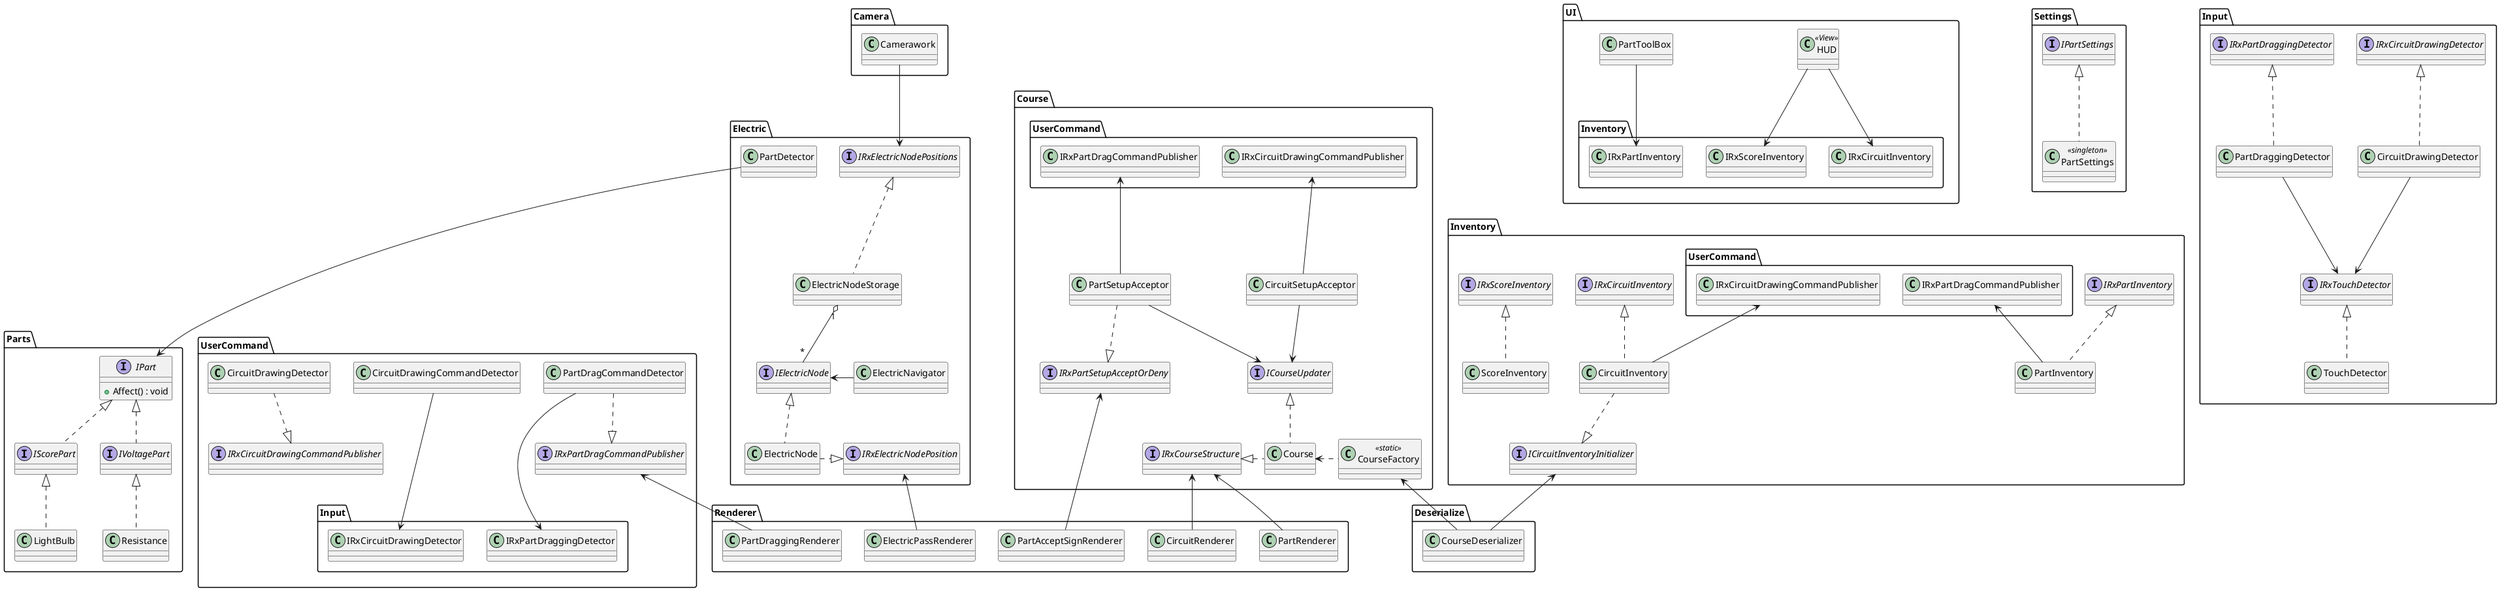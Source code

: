 @startuml ElSchema

namespace UI {
    class HUD <<View>>
    HUD --> Inventory.IRxCircuitInventory
    HUD --> Inventory.IRxScoreInventory

    class PartToolBox
    PartToolBox --> Inventory.IRxPartInventory
}

namespace Inventory {
    ' 所持している電気回路部品の個数を管理する
    class PartInventory
    interface IRxPartInventory
    IRxPartInventory <|.. PartInventory
    UserCommand.IRxPartDragCommandPublisher <-- PartInventory
    ' 所持している導線の長さを管理する
    class CircuitInventory
    interface IRxCircuitInventory
    IRxCircuitInventory <|.. CircuitInventory
    interface ICircuitInventoryInitializer
    CircuitInventory ..|> ICircuitInventoryInitializer
    UserCommand.IRxCircuitDrawingCommandPublisher <-- CircuitInventory
    ' 所持しているスコアを管理する
    class ScoreInventory
    interface IRxScoreInventory
    IRxScoreInventory <|.. ScoreInventory
}

namespace Course {
    ' コースそのもの
    class Course
    ' コース情報を更新する
    interface ICourseUpdater
    ' コースの構造（どこに何があるかなど）の変化を配信する
    interface IRxCourseStructure
    ICourseUpdater <|.. Course
    IRxCourseStructure <|. Course

    class CourseFactory<<static>>
    CourseFactory .left> Course

    ' 電気回路部品の設置可否を判断する
    class PartSetupAcceptor
    UserCommand.IRxPartDragCommandPublisher <-- PartSetupAcceptor
    ' 受け付けた部品配置承認依頼の承認・否認を配信する
    interface IRxPartSetupAcceptOrDeny
    PartSetupAcceptor ..|> IRxPartSetupAcceptOrDeny
    PartSetupAcceptor --> ICourseUpdater

    ' 導線の設置可否を判断する
    class CircuitSetupAcceptor
    UserCommand.IRxCircuitDrawingCommandPublisher <-- CircuitSetupAcceptor
    CircuitSetupAcceptor --> ICourseUpdater
}

namespace Deserialize {
    ' コースデータを読み込んで解釈する
    class CourseDeserializer
    Inventory.ICircuitInventoryInitializer <-- CourseDeserializer
    Course.CourseFactory <-- CourseDeserializer
}

namespace Settings {
    ' Partのマスターデータを設定する
    class PartSettings<<singleton>>
    interface IPartSettings
    IPartSettings <|.. PartSettings
}

namespace UserCommand {
    ' ユーザーが部品をドラッグしていることを検知する
    interface IRxPartDragCommandPublisher
    class PartDragCommandDetector
    PartDragCommandDetector ..|> IRxPartDragCommandPublisher
    PartDragCommandDetector ---> Input.IRxPartDraggingDetector

    ' ユーザーが導線を描画していることを検知する
    interface IRxCircuitDrawingCommandPublisher
    class CircuitDrawingCommandDetector
    CircuitDrawingDetector ..|> IRxCircuitDrawingCommandPublisher
    CircuitDrawingCommandDetector ---> Input.IRxCircuitDrawingDetector
}

' 電気回路図の部品
namespace Parts {
    interface IPart {
        +Affect() : void
    }
    ' 電気が到達するとスコアに影響を与える
    interface IScorePart{

    }
    ' 電気が到達すると電圧に影響を与える
    interface IVoltagePart {

    }

    IPart <|.. IScorePart
    IPart <|.. IVoltagePart

    ' 抵抗
    class Resistance
    ' 電球
    class LightBulb

    IVoltagePart <|.. Resistance
    IScorePart <|.. LightBulb
}

namespace Electric {
    ' 電気の先頭
    class ElectricNode
    interface IElectricNode
    interface IRxElectricNodePosition
    IElectricNode <|.. ElectricNode
    ElectricNode .|> IRxElectricNodePosition
    ' 電気が進む先を決定する
    class ElectricNavigator
    IElectricNode <- ElectricNavigator
    ' 電気が何らかの部品に到達したことを検知する
    class PartDetector
    ' 画面上に存在する電気ノードを保持する
    class ElectricNodeStorage
    interface IRxElectricNodePositions
    IRxElectricNodePositions <|.. ElectricNodeStorage
    ElectricNodeStorage "1" o-- "*" IElectricNode

    PartDetector ---> Parts.IPart
}

namespace Camera {
    class Camerawork
    Camerawork --> Electric.IRxElectricNodePositions
}

namespace Input {
    ' タッチ入力を検知する
    interface IRxTouchDetector
    class TouchDetector 
    IRxTouchDetector <|.. TouchDetector

    ' 導線を描画していることを検知する
    interface IRxCircuitDrawingDetector
    class CircuitDrawingDetector
    IRxCircuitDrawingDetector <|.. CircuitDrawingDetector
    ' 電気回路部品を配置するためにドラッグしていることを検知する
    interface IRxPartDraggingDetector 
    class PartDraggingDetector
    IRxPartDraggingDetector <|.. PartDraggingDetector

    CircuitDrawingDetector --> IRxTouchDetector
    PartDraggingDetector --> IRxTouchDetector
}


namespace Renderer {
    ' 導線と電気回路部品のレンダラー
    class CircuitRenderer
    class PartRenderer
    Course.IRxCourseStructure <-- CircuitRenderer
    Course.IRxCourseStructure <-- PartRenderer
    ' 電気の軌跡のレンダラー
    class ElectricPassRenderer
    Electric.IRxElectricNodePosition <-- ElectricPassRenderer
    ' 部品配置プレビューサインのレンダラー
    class PartAcceptSignRenderer
    Course.IRxPartSetupAcceptOrDeny <-- PartAcceptSignRenderer
    ' ドラッグ中の軌跡を描画するレンダラー
    class PartDraggingRenderer
    UserCommand.IRxPartDragCommandPublisher <-- PartDraggingRenderer
}

@enduml